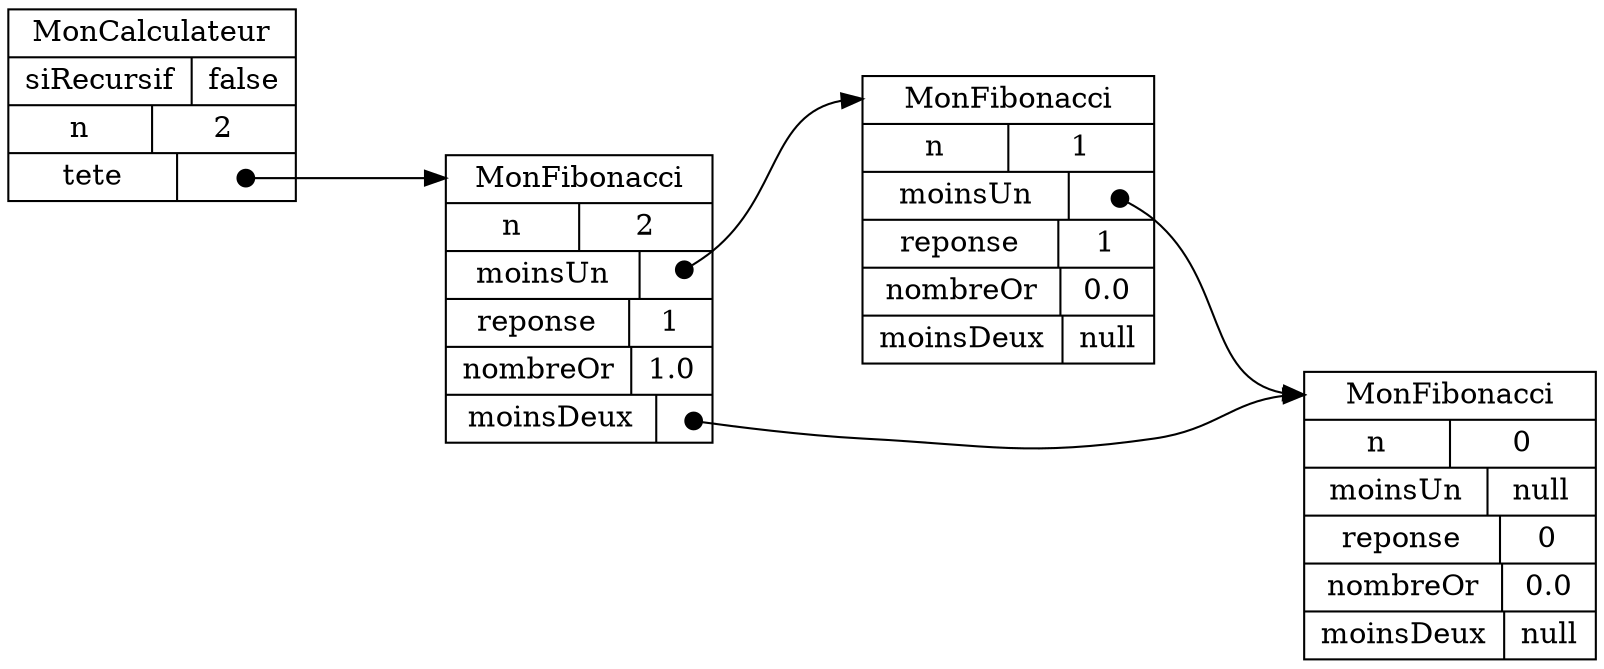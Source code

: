 digraph "MonCalculateur" {
graph ["rankdir"="LR","compound"="true","ranksep"="1.0","nodesep"="1.0"]
"/" ["label"="<_C>MonCalculateur|{siRecursif|false}|{n|2}|{tete|<tete_tete>}","style"="filled","fillcolor"="white","shape"="record"]
"/tete" ["label"="<_C>MonFibonacci|{n|2}|{moinsUn|<moinsUn_moinsUn>}|{reponse|1}|{nombreOr|1.0}|{moinsDeux|<moinsDeux_moinsDeux>}","style"="filled","fillcolor"="white","shape"="record"]
"/tete/moinsUn" ["label"="<_C>MonFibonacci|{n|1}|{moinsUn|<moinsUn_moinsUn>}|{reponse|1}|{nombreOr|0.0}|{moinsDeux|null}","style"="filled","fillcolor"="white","shape"="record"]
"/tete/moinsDeux" ["label"="<_C>MonFibonacci|{n|0}|{moinsUn|null}|{reponse|0}|{nombreOr|0.0}|{moinsDeux|null}","style"="filled","fillcolor"="white","shape"="record"]
"/":"tete_tete":c -> "/tete":"_C" ["tailclip"="false","arrowtail"="dot","dir"="both","label"=""]
"/tete":"moinsDeux_moinsDeux":c -> "/tete/moinsDeux":"_C" ["tailclip"="false","arrowtail"="dot","dir"="both","label"=""]
"/tete":"moinsUn_moinsUn":c -> "/tete/moinsUn":"_C" ["tailclip"="false","arrowtail"="dot","dir"="both","label"=""]
"/tete/moinsUn":"moinsUn_moinsUn":c -> "/tete/moinsDeux":"_C" ["tailclip"="false","arrowtail"="dot","dir"="both","label"=""]
}
